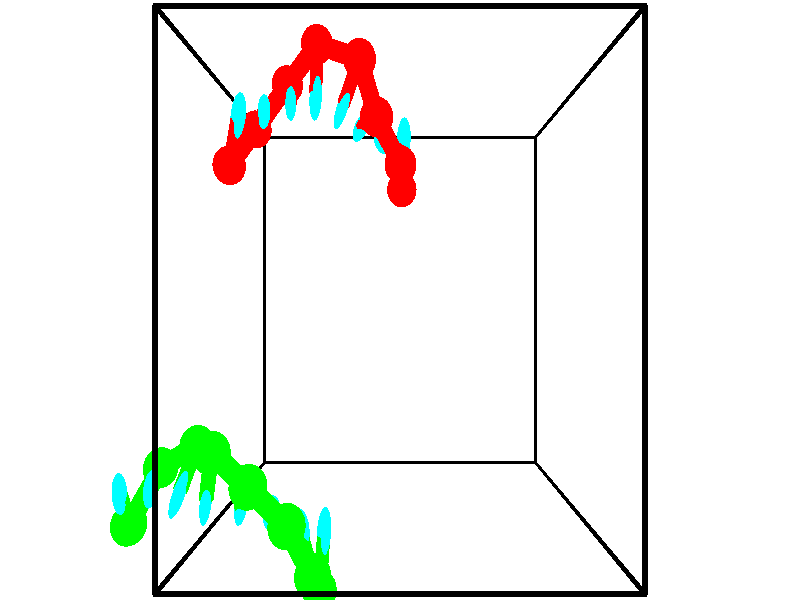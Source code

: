 // switches for output
#declare DRAW_BASES = 1; // possible values are 0, 1; only relevant for DNA ribbons
#declare DRAW_BASES_TYPE = 3; // possible values are 1, 2, 3; only relevant for DNA ribbons
#declare DRAW_FOG = 0; // set to 1 to enable fog

#include "colors.inc"

#include "transforms.inc"
background { rgb <1, 1, 1>}

#default {
   normal{
       ripples 0.25
       frequency 0.20
       turbulence 0.2
       lambda 5
   }
	finish {
		phong 0.1
		phong_size 40.
	}
}

// original window dimensions: 1024x640


// camera settings

camera {
	sky <-0, 1, 0>
	up <-0, 1, 0>
	right 1.6 * <1, 0, 0>
	location <2.5, 2.5, 11.1562>
	look_at <2.5, 2.5, 2.5>
	direction <0, 0, -8.6562>
	angle 67.0682
}


# declare cpy_camera_pos = <2.5, 2.5, 11.1562>;
# if (DRAW_FOG = 1)
fog {
	fog_type 2
	up vnormalize(cpy_camera_pos)
	color rgbt<1,1,1,0.3>
	distance 1e-5
	fog_alt 3e-3
	fog_offset 4
}
# end


// LIGHTS

# declare lum = 6;
global_settings {
	ambient_light rgb lum * <0.05, 0.05, 0.05>
	max_trace_level 15
}# declare cpy_direct_light_amount = 0.25;
light_source
{	1000 * <-1, -1, 1>,
	rgb lum * cpy_direct_light_amount
	parallel
}

light_source
{	1000 * <1, 1, -1>,
	rgb lum * cpy_direct_light_amount
	parallel
}

// strand 0

// nucleotide -1

// particle -1
sphere {
	<2.530882, 4.065513, 0.882324> 0.250000
	pigment { color rgbt <1,0,0,0> }
	no_shadow
}
cylinder {
	<2.548161, 4.461014, 0.939598>,  <2.558527, 4.698315, 0.973963>, 0.100000
	pigment { color rgbt <1,0,0,0> }
	no_shadow
}
cylinder {
	<2.548161, 4.461014, 0.939598>,  <2.530882, 4.065513, 0.882324>, 0.100000
	pigment { color rgbt <1,0,0,0> }
	no_shadow
}

// particle -1
sphere {
	<2.548161, 4.461014, 0.939598> 0.100000
	pigment { color rgbt <1,0,0,0> }
	no_shadow
}
sphere {
	0, 1
	scale<0.080000,0.200000,0.300000>
	matrix <-0.885999, -0.028317, 0.462822,
		0.461671, -0.146854, 0.874811,
		0.043195, 0.988753, 0.143185,
		2.561119, 4.757640, 0.982554>
	pigment { color rgbt <0,1,1,0> }
	no_shadow
}
cylinder {
	<2.507702, 4.280647, 1.632492>,  <2.530882, 4.065513, 0.882324>, 0.130000
	pigment { color rgbt <1,0,0,0> }
	no_shadow
}

// nucleotide -1

// particle -1
sphere {
	<2.507702, 4.280647, 1.632492> 0.250000
	pigment { color rgbt <1,0,0,0> }
	no_shadow
}
cylinder {
	<2.344421, 4.545319, 1.380920>,  <2.246453, 4.704122, 1.229977>, 0.100000
	pigment { color rgbt <1,0,0,0> }
	no_shadow
}
cylinder {
	<2.344421, 4.545319, 1.380920>,  <2.507702, 4.280647, 1.632492>, 0.100000
	pigment { color rgbt <1,0,0,0> }
	no_shadow
}

// particle -1
sphere {
	<2.344421, 4.545319, 1.380920> 0.100000
	pigment { color rgbt <1,0,0,0> }
	no_shadow
}
sphere {
	0, 1
	scale<0.080000,0.200000,0.300000>
	matrix <-0.782597, 0.101071, 0.614269,
		0.470016, 0.742944, 0.476571,
		-0.408200, 0.661679, -0.628930,
		2.221961, 4.743823, 1.192241>
	pigment { color rgbt <0,1,1,0> }
	no_shadow
}
cylinder {
	<2.148095, 4.789972, 2.091391>,  <2.507702, 4.280647, 1.632492>, 0.130000
	pigment { color rgbt <1,0,0,0> }
	no_shadow
}

// nucleotide -1

// particle -1
sphere {
	<2.148095, 4.789972, 2.091391> 0.250000
	pigment { color rgbt <1,0,0,0> }
	no_shadow
}
cylinder {
	<1.991203, 4.803734, 1.723701>,  <1.897068, 4.811991, 1.503088>, 0.100000
	pigment { color rgbt <1,0,0,0> }
	no_shadow
}
cylinder {
	<1.991203, 4.803734, 1.723701>,  <2.148095, 4.789972, 2.091391>, 0.100000
	pigment { color rgbt <1,0,0,0> }
	no_shadow
}

// particle -1
sphere {
	<1.991203, 4.803734, 1.723701> 0.100000
	pigment { color rgbt <1,0,0,0> }
	no_shadow
}
sphere {
	0, 1
	scale<0.080000,0.200000,0.300000>
	matrix <-0.869359, 0.312711, 0.382656,
		0.300617, 0.949225, -0.092745,
		-0.392229, 0.034405, -0.919224,
		1.873535, 4.814055, 1.447934>
	pigment { color rgbt <0,1,1,0> }
	no_shadow
}
cylinder {
	<1.884086, 5.555071, 1.982852>,  <2.148095, 4.789972, 2.091391>, 0.130000
	pigment { color rgbt <1,0,0,0> }
	no_shadow
}

// nucleotide -1

// particle -1
sphere {
	<1.884086, 5.555071, 1.982852> 0.250000
	pigment { color rgbt <1,0,0,0> }
	no_shadow
}
cylinder {
	<1.714672, 5.250443, 1.786636>,  <1.613023, 5.067666, 1.668907>, 0.100000
	pigment { color rgbt <1,0,0,0> }
	no_shadow
}
cylinder {
	<1.714672, 5.250443, 1.786636>,  <1.884086, 5.555071, 1.982852>, 0.100000
	pigment { color rgbt <1,0,0,0> }
	no_shadow
}

// particle -1
sphere {
	<1.714672, 5.250443, 1.786636> 0.100000
	pigment { color rgbt <1,0,0,0> }
	no_shadow
}
sphere {
	0, 1
	scale<0.080000,0.200000,0.300000>
	matrix <-0.898753, 0.285476, 0.332785,
		-0.113403, 0.581819, -0.805373,
		-0.423536, -0.761570, -0.490538,
		1.587611, 5.021971, 1.639475>
	pigment { color rgbt <0,1,1,0> }
	no_shadow
}
cylinder {
	<1.202627, 5.837118, 1.699441>,  <1.884086, 5.555071, 1.982852>, 0.130000
	pigment { color rgbt <1,0,0,0> }
	no_shadow
}

// nucleotide -1

// particle -1
sphere {
	<1.202627, 5.837118, 1.699441> 0.250000
	pigment { color rgbt <1,0,0,0> }
	no_shadow
}
cylinder {
	<1.190220, 5.437500, 1.711761>,  <1.182775, 5.197730, 1.719154>, 0.100000
	pigment { color rgbt <1,0,0,0> }
	no_shadow
}
cylinder {
	<1.190220, 5.437500, 1.711761>,  <1.202627, 5.837118, 1.699441>, 0.100000
	pigment { color rgbt <1,0,0,0> }
	no_shadow
}

// particle -1
sphere {
	<1.190220, 5.437500, 1.711761> 0.100000
	pigment { color rgbt <1,0,0,0> }
	no_shadow
}
sphere {
	0, 1
	scale<0.080000,0.200000,0.300000>
	matrix <-0.902570, 0.041236, 0.428563,
		-0.429424, -0.014507, -0.902987,
		-0.031018, -0.999044, 0.030801,
		1.180914, 5.137787, 1.721002>
	pigment { color rgbt <0,1,1,0> }
	no_shadow
}
cylinder {
	<0.666528, 5.423889, 1.322331>,  <1.202627, 5.837118, 1.699441>, 0.130000
	pigment { color rgbt <1,0,0,0> }
	no_shadow
}

// nucleotide -1

// particle -1
sphere {
	<0.666528, 5.423889, 1.322331> 0.250000
	pigment { color rgbt <1,0,0,0> }
	no_shadow
}
cylinder {
	<0.753422, 5.192902, 1.637123>,  <0.805558, 5.054309, 1.825999>, 0.100000
	pigment { color rgbt <1,0,0,0> }
	no_shadow
}
cylinder {
	<0.753422, 5.192902, 1.637123>,  <0.666528, 5.423889, 1.322331>, 0.100000
	pigment { color rgbt <1,0,0,0> }
	no_shadow
}

// particle -1
sphere {
	<0.753422, 5.192902, 1.637123> 0.100000
	pigment { color rgbt <1,0,0,0> }
	no_shadow
}
sphere {
	0, 1
	scale<0.080000,0.200000,0.300000>
	matrix <-0.959927, 0.019860, 0.279547,
		-0.177059, -0.816172, -0.550013,
		0.217235, -0.577468, 0.786981,
		0.818592, 5.019661, 1.873217>
	pigment { color rgbt <0,1,1,0> }
	no_shadow
}
cylinder {
	<0.149327, 4.818933, 1.307579>,  <0.666528, 5.423889, 1.322331>, 0.130000
	pigment { color rgbt <1,0,0,0> }
	no_shadow
}

// nucleotide -1

// particle -1
sphere {
	<0.149327, 4.818933, 1.307579> 0.250000
	pigment { color rgbt <1,0,0,0> }
	no_shadow
}
cylinder {
	<0.305321, 4.860344, 1.673573>,  <0.398917, 4.885190, 1.893169>, 0.100000
	pigment { color rgbt <1,0,0,0> }
	no_shadow
}
cylinder {
	<0.305321, 4.860344, 1.673573>,  <0.149327, 4.818933, 1.307579>, 0.100000
	pigment { color rgbt <1,0,0,0> }
	no_shadow
}

// particle -1
sphere {
	<0.305321, 4.860344, 1.673573> 0.100000
	pigment { color rgbt <1,0,0,0> }
	no_shadow
}
sphere {
	0, 1
	scale<0.080000,0.200000,0.300000>
	matrix <-0.911602, -0.096854, 0.399502,
		0.129979, -0.989900, 0.056603,
		0.389984, 0.103526, 0.914984,
		0.422316, 4.891402, 1.948068>
	pigment { color rgbt <0,1,1,0> }
	no_shadow
}
cylinder {
	<-0.144513, 4.237082, 1.802400>,  <0.149327, 4.818933, 1.307579>, 0.130000
	pigment { color rgbt <1,0,0,0> }
	no_shadow
}

// nucleotide -1

// particle -1
sphere {
	<-0.144513, 4.237082, 1.802400> 0.250000
	pigment { color rgbt <1,0,0,0> }
	no_shadow
}
cylinder {
	<-0.010521, 4.549217, 2.013630>,  <0.069874, 4.736498, 2.140368>, 0.100000
	pigment { color rgbt <1,0,0,0> }
	no_shadow
}
cylinder {
	<-0.010521, 4.549217, 2.013630>,  <-0.144513, 4.237082, 1.802400>, 0.100000
	pigment { color rgbt <1,0,0,0> }
	no_shadow
}

// particle -1
sphere {
	<-0.010521, 4.549217, 2.013630> 0.100000
	pigment { color rgbt <1,0,0,0> }
	no_shadow
}
sphere {
	0, 1
	scale<0.080000,0.200000,0.300000>
	matrix <-0.796708, -0.064635, 0.600898,
		0.503035, -0.622009, 0.600050,
		0.334980, 0.780338, 0.528073,
		0.089973, 4.783319, 2.172052>
	pigment { color rgbt <0,1,1,0> }
	no_shadow
}
// strand 1

// nucleotide -1

// particle -1
sphere {
	<-1.447619, -0.228150, 2.369145> 0.250000
	pigment { color rgbt <0,1,0,0> }
	no_shadow
}
cylinder {
	<-1.396877, 0.058540, 2.643433>,  <-1.366432, 0.230555, 2.808005>, 0.100000
	pigment { color rgbt <0,1,0,0> }
	no_shadow
}
cylinder {
	<-1.396877, 0.058540, 2.643433>,  <-1.447619, -0.228150, 2.369145>, 0.100000
	pigment { color rgbt <0,1,0,0> }
	no_shadow
}

// particle -1
sphere {
	<-1.396877, 0.058540, 2.643433> 0.100000
	pigment { color rgbt <0,1,0,0> }
	no_shadow
}
sphere {
	0, 1
	scale<0.080000,0.200000,0.300000>
	matrix <0.981319, 0.010123, -0.192119,
		-0.144638, 0.697282, -0.702053,
		0.126854, 0.716726, 0.685720,
		-1.358821, 0.273558, 2.849149>
	pigment { color rgbt <0,1,1,0> }
	no_shadow
}
cylinder {
	<-1.089132, 0.403296, 2.094141>,  <-1.447619, -0.228150, 2.369145>, 0.130000
	pigment { color rgbt <0,1,0,0> }
	no_shadow
}

// nucleotide -1

// particle -1
sphere {
	<-1.089132, 0.403296, 2.094141> 0.250000
	pigment { color rgbt <0,1,0,0> }
	no_shadow
}
cylinder {
	<-1.015326, 0.351929, 2.483902>,  <-0.971041, 0.321108, 2.717759>, 0.100000
	pigment { color rgbt <0,1,0,0> }
	no_shadow
}
cylinder {
	<-1.015326, 0.351929, 2.483902>,  <-1.089132, 0.403296, 2.094141>, 0.100000
	pigment { color rgbt <0,1,0,0> }
	no_shadow
}

// particle -1
sphere {
	<-1.015326, 0.351929, 2.483902> 0.100000
	pigment { color rgbt <0,1,0,0> }
	no_shadow
}
sphere {
	0, 1
	scale<0.080000,0.200000,0.300000>
	matrix <0.982756, 0.012001, -0.184517,
		0.012001, 0.991648, 0.128418,
		0.184517, -0.128418, 0.974404,
		-0.959970, 0.313403, 2.776223>
	pigment { color rgbt <0,1,1,0> }
	no_shadow
}
cylinder {
	<-0.508278, 0.700655, 2.200361>,  <-1.089132, 0.403296, 2.094141>, 0.130000
	pigment { color rgbt <0,1,0,0> }
	no_shadow
}

// nucleotide -1

// particle -1
sphere {
	<-0.508278, 0.700655, 2.200361> 0.250000
	pigment { color rgbt <0,1,0,0> }
	no_shadow
}
cylinder {
	<-0.556837, 0.435417, 2.495811>,  <-0.585973, 0.276274, 2.673082>, 0.100000
	pigment { color rgbt <0,1,0,0> }
	no_shadow
}
cylinder {
	<-0.556837, 0.435417, 2.495811>,  <-0.508278, 0.700655, 2.200361>, 0.100000
	pigment { color rgbt <0,1,0,0> }
	no_shadow
}

// particle -1
sphere {
	<-0.556837, 0.435417, 2.495811> 0.100000
	pigment { color rgbt <0,1,0,0> }
	no_shadow
}
sphere {
	0, 1
	scale<0.080000,0.200000,0.300000>
	matrix <0.948247, -0.297437, -0.111170,
		0.293411, 0.686903, 0.664886,
		-0.121399, -0.663095, 0.738626,
		-0.593257, 0.236489, 2.717399>
	pigment { color rgbt <0,1,1,0> }
	no_shadow
}
cylinder {
	<-0.065689, 0.761104, 2.937814>,  <-0.508278, 0.700655, 2.200361>, 0.130000
	pigment { color rgbt <0,1,0,0> }
	no_shadow
}

// nucleotide -1

// particle -1
sphere {
	<-0.065689, 0.761104, 2.937814> 0.250000
	pigment { color rgbt <0,1,0,0> }
	no_shadow
}
cylinder {
	<-0.158304, 0.401451, 2.789246>,  <-0.213873, 0.185660, 2.700105>, 0.100000
	pigment { color rgbt <0,1,0,0> }
	no_shadow
}
cylinder {
	<-0.158304, 0.401451, 2.789246>,  <-0.065689, 0.761104, 2.937814>, 0.100000
	pigment { color rgbt <0,1,0,0> }
	no_shadow
}

// particle -1
sphere {
	<-0.158304, 0.401451, 2.789246> 0.100000
	pigment { color rgbt <0,1,0,0> }
	no_shadow
}
sphere {
	0, 1
	scale<0.080000,0.200000,0.300000>
	matrix <0.958393, -0.145300, -0.245705,
		0.166954, -0.412857, 0.895363,
		-0.231537, -0.899131, -0.371421,
		-0.227765, 0.131712, 2.677819>
	pigment { color rgbt <0,1,1,0> }
	no_shadow
}
cylinder {
	<0.486307, 0.433174, 3.157522>,  <-0.065689, 0.761104, 2.937814>, 0.130000
	pigment { color rgbt <0,1,0,0> }
	no_shadow
}

// nucleotide -1

// particle -1
sphere {
	<0.486307, 0.433174, 3.157522> 0.250000
	pigment { color rgbt <0,1,0,0> }
	no_shadow
}
cylinder {
	<0.350334, 0.218468, 2.848633>,  <0.268750, 0.089644, 2.663299>, 0.100000
	pigment { color rgbt <0,1,0,0> }
	no_shadow
}
cylinder {
	<0.350334, 0.218468, 2.848633>,  <0.486307, 0.433174, 3.157522>, 0.100000
	pigment { color rgbt <0,1,0,0> }
	no_shadow
}

// particle -1
sphere {
	<0.350334, 0.218468, 2.848633> 0.100000
	pigment { color rgbt <0,1,0,0> }
	no_shadow
}
sphere {
	0, 1
	scale<0.080000,0.200000,0.300000>
	matrix <0.939872, -0.165107, -0.298967,
		0.032976, -0.827418, 0.560617,
		-0.339933, -0.536767, -0.772222,
		0.248354, 0.057438, 2.616966>
	pigment { color rgbt <0,1,1,0> }
	no_shadow
}
cylinder {
	<0.991458, -0.008308, 3.129894>,  <0.486307, 0.433174, 3.157522>, 0.130000
	pigment { color rgbt <0,1,0,0> }
	no_shadow
}

// nucleotide -1

// particle -1
sphere {
	<0.991458, -0.008308, 3.129894> 0.250000
	pigment { color rgbt <0,1,0,0> }
	no_shadow
}
cylinder {
	<0.800610, -0.025307, 2.778770>,  <0.686101, -0.035506, 2.568096>, 0.100000
	pigment { color rgbt <0,1,0,0> }
	no_shadow
}
cylinder {
	<0.800610, -0.025307, 2.778770>,  <0.991458, -0.008308, 3.129894>, 0.100000
	pigment { color rgbt <0,1,0,0> }
	no_shadow
}

// particle -1
sphere {
	<0.800610, -0.025307, 2.778770> 0.100000
	pigment { color rgbt <0,1,0,0> }
	no_shadow
}
sphere {
	0, 1
	scale<0.080000,0.200000,0.300000>
	matrix <0.852109, -0.266834, -0.450233,
		-0.215095, -0.962805, 0.163524,
		-0.477120, -0.042498, -0.877810,
		0.657474, -0.038056, 2.515427>
	pigment { color rgbt <0,1,1,0> }
	no_shadow
}
cylinder {
	<1.304255, -0.652622, 2.896161>,  <0.991458, -0.008308, 3.129894>, 0.130000
	pigment { color rgbt <0,1,0,0> }
	no_shadow
}

// nucleotide -1

// particle -1
sphere {
	<1.304255, -0.652622, 2.896161> 0.250000
	pigment { color rgbt <0,1,0,0> }
	no_shadow
}
cylinder {
	<1.155077, -0.452560, 2.583557>,  <1.065570, -0.332523, 2.395995>, 0.100000
	pigment { color rgbt <0,1,0,0> }
	no_shadow
}
cylinder {
	<1.155077, -0.452560, 2.583557>,  <1.304255, -0.652622, 2.896161>, 0.100000
	pigment { color rgbt <0,1,0,0> }
	no_shadow
}

// particle -1
sphere {
	<1.155077, -0.452560, 2.583557> 0.100000
	pigment { color rgbt <0,1,0,0> }
	no_shadow
}
sphere {
	0, 1
	scale<0.080000,0.200000,0.300000>
	matrix <0.777913, -0.290540, -0.557169,
		-0.505731, -0.815740, -0.280721,
		-0.372945, 0.500154, -0.781510,
		1.043194, -0.302514, 2.349104>
	pigment { color rgbt <0,1,1,0> }
	no_shadow
}
cylinder {
	<1.310498, -1.088281, 2.219354>,  <1.304255, -0.652622, 2.896161>, 0.130000
	pigment { color rgbt <0,1,0,0> }
	no_shadow
}

// nucleotide -1

// particle -1
sphere {
	<1.310498, -1.088281, 2.219354> 0.250000
	pigment { color rgbt <0,1,0,0> }
	no_shadow
}
cylinder {
	<1.337864, -0.696106, 2.145531>,  <1.354283, -0.460801, 2.101236>, 0.100000
	pigment { color rgbt <0,1,0,0> }
	no_shadow
}
cylinder {
	<1.337864, -0.696106, 2.145531>,  <1.310498, -1.088281, 2.219354>, 0.100000
	pigment { color rgbt <0,1,0,0> }
	no_shadow
}

// particle -1
sphere {
	<1.337864, -0.696106, 2.145531> 0.100000
	pigment { color rgbt <0,1,0,0> }
	no_shadow
}
sphere {
	0, 1
	scale<0.080000,0.200000,0.300000>
	matrix <0.875921, -0.147586, -0.459326,
		-0.477578, -0.130235, -0.868883,
		0.068415, 0.980437, -0.184560,
		1.358388, -0.401975, 2.090163>
	pigment { color rgbt <0,1,1,0> }
	no_shadow
}
// box output
cylinder {
	<0.000000, 0.000000, 0.000000>,  <5.000000, 0.000000, 0.000000>, 0.025000
	pigment { color rgbt <0,0,0,0> }
	no_shadow
}
cylinder {
	<0.000000, 0.000000, 0.000000>,  <0.000000, 5.000000, 0.000000>, 0.025000
	pigment { color rgbt <0,0,0,0> }
	no_shadow
}
cylinder {
	<0.000000, 0.000000, 0.000000>,  <0.000000, 0.000000, 5.000000>, 0.025000
	pigment { color rgbt <0,0,0,0> }
	no_shadow
}
cylinder {
	<5.000000, 5.000000, 5.000000>,  <0.000000, 5.000000, 5.000000>, 0.025000
	pigment { color rgbt <0,0,0,0> }
	no_shadow
}
cylinder {
	<5.000000, 5.000000, 5.000000>,  <5.000000, 0.000000, 5.000000>, 0.025000
	pigment { color rgbt <0,0,0,0> }
	no_shadow
}
cylinder {
	<5.000000, 5.000000, 5.000000>,  <5.000000, 5.000000, 0.000000>, 0.025000
	pigment { color rgbt <0,0,0,0> }
	no_shadow
}
cylinder {
	<0.000000, 0.000000, 5.000000>,  <0.000000, 5.000000, 5.000000>, 0.025000
	pigment { color rgbt <0,0,0,0> }
	no_shadow
}
cylinder {
	<0.000000, 0.000000, 5.000000>,  <5.000000, 0.000000, 5.000000>, 0.025000
	pigment { color rgbt <0,0,0,0> }
	no_shadow
}
cylinder {
	<5.000000, 5.000000, 0.000000>,  <0.000000, 5.000000, 0.000000>, 0.025000
	pigment { color rgbt <0,0,0,0> }
	no_shadow
}
cylinder {
	<5.000000, 5.000000, 0.000000>,  <5.000000, 0.000000, 0.000000>, 0.025000
	pigment { color rgbt <0,0,0,0> }
	no_shadow
}
cylinder {
	<5.000000, 0.000000, 5.000000>,  <5.000000, 0.000000, 0.000000>, 0.025000
	pigment { color rgbt <0,0,0,0> }
	no_shadow
}
cylinder {
	<0.000000, 5.000000, 0.000000>,  <0.000000, 5.000000, 5.000000>, 0.025000
	pigment { color rgbt <0,0,0,0> }
	no_shadow
}
// end of box output
